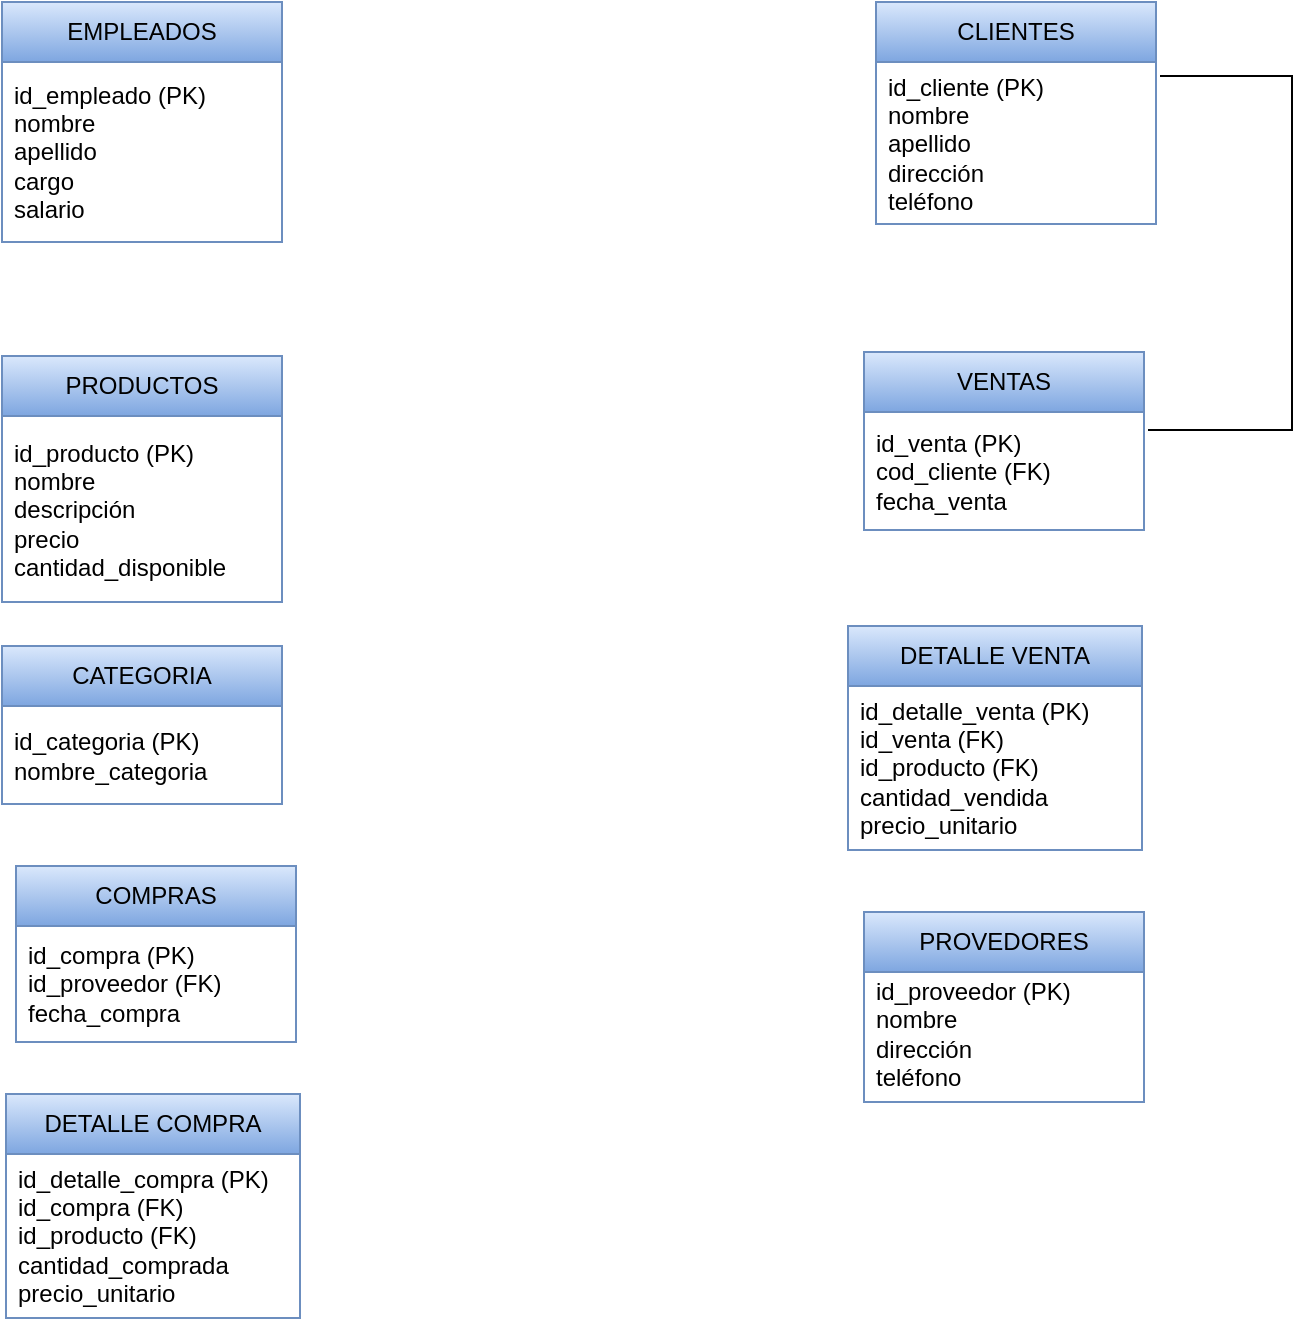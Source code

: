 <mxfile version="24.2.5" type="github">
  <diagram name="Página-1" id="q87BiIpikEZuB7U_goR0">
    <mxGraphModel dx="880" dy="468" grid="1" gridSize="1" guides="1" tooltips="1" connect="1" arrows="1" fold="1" page="1" pageScale="1" pageWidth="827" pageHeight="1169" math="0" shadow="0">
      <root>
        <mxCell id="0" />
        <mxCell id="1" parent="0" />
        <mxCell id="7NWND6y4SpeGCh8oB7Ho-7" value="EMPLEADOS" style="swimlane;fontStyle=0;childLayout=stackLayout;horizontal=1;startSize=30;horizontalStack=0;resizeParent=1;resizeParentMax=0;resizeLast=0;collapsible=1;marginBottom=0;whiteSpace=wrap;html=1;fillColor=#dae8fc;gradientColor=#7ea6e0;strokeColor=#6c8ebf;" vertex="1" parent="1">
          <mxGeometry x="110" y="39" width="140" height="120" as="geometry" />
        </mxCell>
        <mxCell id="7NWND6y4SpeGCh8oB7Ho-10" value="&lt;div&gt;id_empleado (PK)&lt;/div&gt;&lt;div&gt;nombre&lt;/div&gt;&lt;div&gt;apellido&lt;/div&gt;&lt;div&gt;cargo&lt;/div&gt;&lt;div&gt;salario&lt;/div&gt;" style="text;strokeColor=none;fillColor=none;align=left;verticalAlign=middle;spacingLeft=4;spacingRight=4;overflow=hidden;points=[[0,0.5],[1,0.5]];portConstraint=eastwest;rotatable=0;whiteSpace=wrap;html=1;" vertex="1" parent="7NWND6y4SpeGCh8oB7Ho-7">
          <mxGeometry y="30" width="140" height="90" as="geometry" />
        </mxCell>
        <mxCell id="7NWND6y4SpeGCh8oB7Ho-11" value="CLIENTES" style="swimlane;fontStyle=0;childLayout=stackLayout;horizontal=1;startSize=30;horizontalStack=0;resizeParent=1;resizeParentMax=0;resizeLast=0;collapsible=1;marginBottom=0;whiteSpace=wrap;html=1;fillColor=#dae8fc;gradientColor=#7ea6e0;strokeColor=#6c8ebf;" vertex="1" parent="1">
          <mxGeometry x="547" y="39" width="140" height="111" as="geometry" />
        </mxCell>
        <mxCell id="7NWND6y4SpeGCh8oB7Ho-14" value="&lt;div&gt;id_cliente (PK)&lt;/div&gt;&lt;div&gt;nombre&lt;/div&gt;&lt;div&gt;apellido&lt;/div&gt;&lt;div&gt;dirección&lt;/div&gt;&lt;div&gt;teléfono&lt;/div&gt;" style="text;strokeColor=none;fillColor=none;align=left;verticalAlign=middle;spacingLeft=4;spacingRight=4;overflow=hidden;points=[[0,0.5],[1,0.5]];portConstraint=eastwest;rotatable=0;whiteSpace=wrap;html=1;" vertex="1" parent="7NWND6y4SpeGCh8oB7Ho-11">
          <mxGeometry y="30" width="140" height="81" as="geometry" />
        </mxCell>
        <mxCell id="7NWND6y4SpeGCh8oB7Ho-15" value="PRODUCTOS" style="swimlane;fontStyle=0;childLayout=stackLayout;horizontal=1;startSize=30;horizontalStack=0;resizeParent=1;resizeParentMax=0;resizeLast=0;collapsible=1;marginBottom=0;whiteSpace=wrap;html=1;fillColor=#dae8fc;gradientColor=#7ea6e0;strokeColor=#6c8ebf;" vertex="1" parent="1">
          <mxGeometry x="110" y="216" width="140" height="123" as="geometry" />
        </mxCell>
        <mxCell id="7NWND6y4SpeGCh8oB7Ho-18" value="&lt;div&gt;id_producto (PK)&lt;/div&gt;&lt;div&gt;nombre&lt;/div&gt;&lt;div&gt;descripción&lt;/div&gt;&lt;div&gt;precio&lt;/div&gt;&lt;div&gt;cantidad_disponible&lt;/div&gt;" style="text;strokeColor=none;fillColor=none;align=left;verticalAlign=middle;spacingLeft=4;spacingRight=4;overflow=hidden;points=[[0,0.5],[1,0.5]];portConstraint=eastwest;rotatable=0;whiteSpace=wrap;html=1;" vertex="1" parent="7NWND6y4SpeGCh8oB7Ho-15">
          <mxGeometry y="30" width="140" height="93" as="geometry" />
        </mxCell>
        <mxCell id="7NWND6y4SpeGCh8oB7Ho-19" value="CATEGORIA" style="swimlane;fontStyle=0;childLayout=stackLayout;horizontal=1;startSize=30;horizontalStack=0;resizeParent=1;resizeParentMax=0;resizeLast=0;collapsible=1;marginBottom=0;whiteSpace=wrap;html=1;fillColor=#dae8fc;gradientColor=#7ea6e0;strokeColor=#6c8ebf;" vertex="1" parent="1">
          <mxGeometry x="110" y="361" width="140" height="79" as="geometry" />
        </mxCell>
        <mxCell id="7NWND6y4SpeGCh8oB7Ho-22" value="&lt;div&gt;id_categoria (PK)&lt;/div&gt;&lt;div&gt;nombre_categoria&lt;/div&gt;" style="text;strokeColor=none;fillColor=none;align=left;verticalAlign=middle;spacingLeft=4;spacingRight=4;overflow=hidden;points=[[0,0.5],[1,0.5]];portConstraint=eastwest;rotatable=0;whiteSpace=wrap;html=1;" vertex="1" parent="7NWND6y4SpeGCh8oB7Ho-19">
          <mxGeometry y="30" width="140" height="49" as="geometry" />
        </mxCell>
        <mxCell id="7NWND6y4SpeGCh8oB7Ho-23" value="VENTAS" style="swimlane;fontStyle=0;childLayout=stackLayout;horizontal=1;startSize=30;horizontalStack=0;resizeParent=1;resizeParentMax=0;resizeLast=0;collapsible=1;marginBottom=0;whiteSpace=wrap;html=1;fillColor=#dae8fc;gradientColor=#7ea6e0;strokeColor=#6c8ebf;" vertex="1" parent="1">
          <mxGeometry x="541" y="214" width="140" height="89" as="geometry" />
        </mxCell>
        <mxCell id="7NWND6y4SpeGCh8oB7Ho-24" value="&lt;div&gt;id_venta (PK)&lt;/div&gt;&lt;div&gt;cod_cliente (FK)&lt;/div&gt;&lt;div&gt;fecha_venta&lt;/div&gt;" style="text;strokeColor=none;fillColor=none;align=left;verticalAlign=middle;spacingLeft=4;spacingRight=4;overflow=hidden;points=[[0,0.5],[1,0.5]];portConstraint=eastwest;rotatable=0;whiteSpace=wrap;html=1;" vertex="1" parent="7NWND6y4SpeGCh8oB7Ho-23">
          <mxGeometry y="30" width="140" height="59" as="geometry" />
        </mxCell>
        <mxCell id="7NWND6y4SpeGCh8oB7Ho-25" value="" style="endArrow=none;html=1;rounded=0;" edge="1" parent="1">
          <mxGeometry width="50" height="50" relative="1" as="geometry">
            <mxPoint x="683" y="253" as="sourcePoint" />
            <mxPoint x="689" y="76" as="targetPoint" />
            <Array as="points">
              <mxPoint x="755" y="253" />
              <mxPoint x="755" y="76" />
            </Array>
          </mxGeometry>
        </mxCell>
        <mxCell id="7NWND6y4SpeGCh8oB7Ho-26" value="DETALLE VENTA" style="swimlane;fontStyle=0;childLayout=stackLayout;horizontal=1;startSize=30;horizontalStack=0;resizeParent=1;resizeParentMax=0;resizeLast=0;collapsible=1;marginBottom=0;whiteSpace=wrap;html=1;fillColor=#dae8fc;gradientColor=#7ea6e0;strokeColor=#6c8ebf;" vertex="1" parent="1">
          <mxGeometry x="533" y="351" width="147" height="112" as="geometry" />
        </mxCell>
        <mxCell id="7NWND6y4SpeGCh8oB7Ho-27" value="&lt;div&gt;id_detalle_venta (PK)&lt;/div&gt;&lt;div&gt;id_venta (FK)&lt;/div&gt;&lt;div&gt;id_producto (FK)&lt;/div&gt;&lt;div&gt;cantidad_vendida&lt;/div&gt;&lt;div&gt;precio_unitario&lt;/div&gt;" style="text;strokeColor=none;fillColor=none;align=left;verticalAlign=middle;spacingLeft=4;spacingRight=4;overflow=hidden;points=[[0,0.5],[1,0.5]];portConstraint=eastwest;rotatable=0;whiteSpace=wrap;html=1;" vertex="1" parent="7NWND6y4SpeGCh8oB7Ho-26">
          <mxGeometry y="30" width="147" height="82" as="geometry" />
        </mxCell>
        <mxCell id="7NWND6y4SpeGCh8oB7Ho-28" value="PROVEDORES" style="swimlane;fontStyle=0;childLayout=stackLayout;horizontal=1;startSize=30;horizontalStack=0;resizeParent=1;resizeParentMax=0;resizeLast=0;collapsible=1;marginBottom=0;whiteSpace=wrap;html=1;fillColor=#dae8fc;gradientColor=#7ea6e0;strokeColor=#6c8ebf;" vertex="1" parent="1">
          <mxGeometry x="541" y="494" width="140" height="95" as="geometry" />
        </mxCell>
        <mxCell id="7NWND6y4SpeGCh8oB7Ho-29" value="&lt;div&gt;id_proveedor (PK)&lt;/div&gt;&lt;div&gt;nombre&lt;/div&gt;&lt;div&gt;dirección&lt;/div&gt;&lt;div&gt;teléfono&lt;/div&gt;&lt;div&gt;&lt;br&gt;&lt;/div&gt;" style="text;strokeColor=none;fillColor=none;align=left;verticalAlign=middle;spacingLeft=4;spacingRight=4;overflow=hidden;points=[[0,0.5],[1,0.5]];portConstraint=eastwest;rotatable=0;whiteSpace=wrap;html=1;" vertex="1" parent="7NWND6y4SpeGCh8oB7Ho-28">
          <mxGeometry y="30" width="140" height="65" as="geometry" />
        </mxCell>
        <mxCell id="7NWND6y4SpeGCh8oB7Ho-30" value="COMPRAS" style="swimlane;fontStyle=0;childLayout=stackLayout;horizontal=1;startSize=30;horizontalStack=0;resizeParent=1;resizeParentMax=0;resizeLast=0;collapsible=1;marginBottom=0;whiteSpace=wrap;html=1;fillColor=#dae8fc;gradientColor=#7ea6e0;strokeColor=#6c8ebf;" vertex="1" parent="1">
          <mxGeometry x="117" y="471" width="140" height="88" as="geometry" />
        </mxCell>
        <mxCell id="7NWND6y4SpeGCh8oB7Ho-31" value="&lt;div&gt;id_compra (PK)&lt;/div&gt;&lt;div&gt;id_proveedor (FK)&lt;/div&gt;&lt;div&gt;fecha_compra&lt;/div&gt;" style="text;strokeColor=none;fillColor=none;align=left;verticalAlign=middle;spacingLeft=4;spacingRight=4;overflow=hidden;points=[[0,0.5],[1,0.5]];portConstraint=eastwest;rotatable=0;whiteSpace=wrap;html=1;" vertex="1" parent="7NWND6y4SpeGCh8oB7Ho-30">
          <mxGeometry y="30" width="140" height="58" as="geometry" />
        </mxCell>
        <mxCell id="7NWND6y4SpeGCh8oB7Ho-32" value="DETALLE COMPRA" style="swimlane;fontStyle=0;childLayout=stackLayout;horizontal=1;startSize=30;horizontalStack=0;resizeParent=1;resizeParentMax=0;resizeLast=0;collapsible=1;marginBottom=0;whiteSpace=wrap;html=1;fillColor=#dae8fc;gradientColor=#7ea6e0;strokeColor=#6c8ebf;" vertex="1" parent="1">
          <mxGeometry x="112" y="585" width="147" height="112" as="geometry" />
        </mxCell>
        <mxCell id="7NWND6y4SpeGCh8oB7Ho-33" value="&lt;div&gt;id_detalle_compra (PK)&lt;/div&gt;&lt;div&gt;id_compra (FK)&lt;/div&gt;&lt;div&gt;id_producto (FK)&lt;/div&gt;&lt;div&gt;cantidad_comprada&lt;/div&gt;&lt;div&gt;precio_unitario&lt;/div&gt;" style="text;strokeColor=none;fillColor=none;align=left;verticalAlign=middle;spacingLeft=4;spacingRight=4;overflow=hidden;points=[[0,0.5],[1,0.5]];portConstraint=eastwest;rotatable=0;whiteSpace=wrap;html=1;" vertex="1" parent="7NWND6y4SpeGCh8oB7Ho-32">
          <mxGeometry y="30" width="147" height="82" as="geometry" />
        </mxCell>
      </root>
    </mxGraphModel>
  </diagram>
</mxfile>
